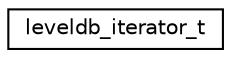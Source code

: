 digraph "Graphical Class Hierarchy"
{
  edge [fontname="Helvetica",fontsize="10",labelfontname="Helvetica",labelfontsize="10"];
  node [fontname="Helvetica",fontsize="10",shape=record];
  rankdir="LR";
  Node1 [label="leveldb_iterator_t",height=0.2,width=0.4,color="black", fillcolor="white", style="filled",URL="$structleveldb__iterator__t.html"];
}
